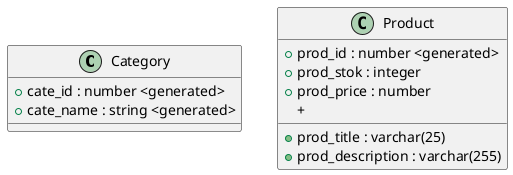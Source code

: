 @startuml classdiagram-Erdiagram

class Category {
 +cate_id : number <generated>
 +cate_name : string <generated>
}

class Product {
    +prod_id : number <generated>
    +prod_title : varchar(25)
    +prod_description : varchar(255)
    +prod_stok : integer
    +prod_price : number
    +
}


@enduml